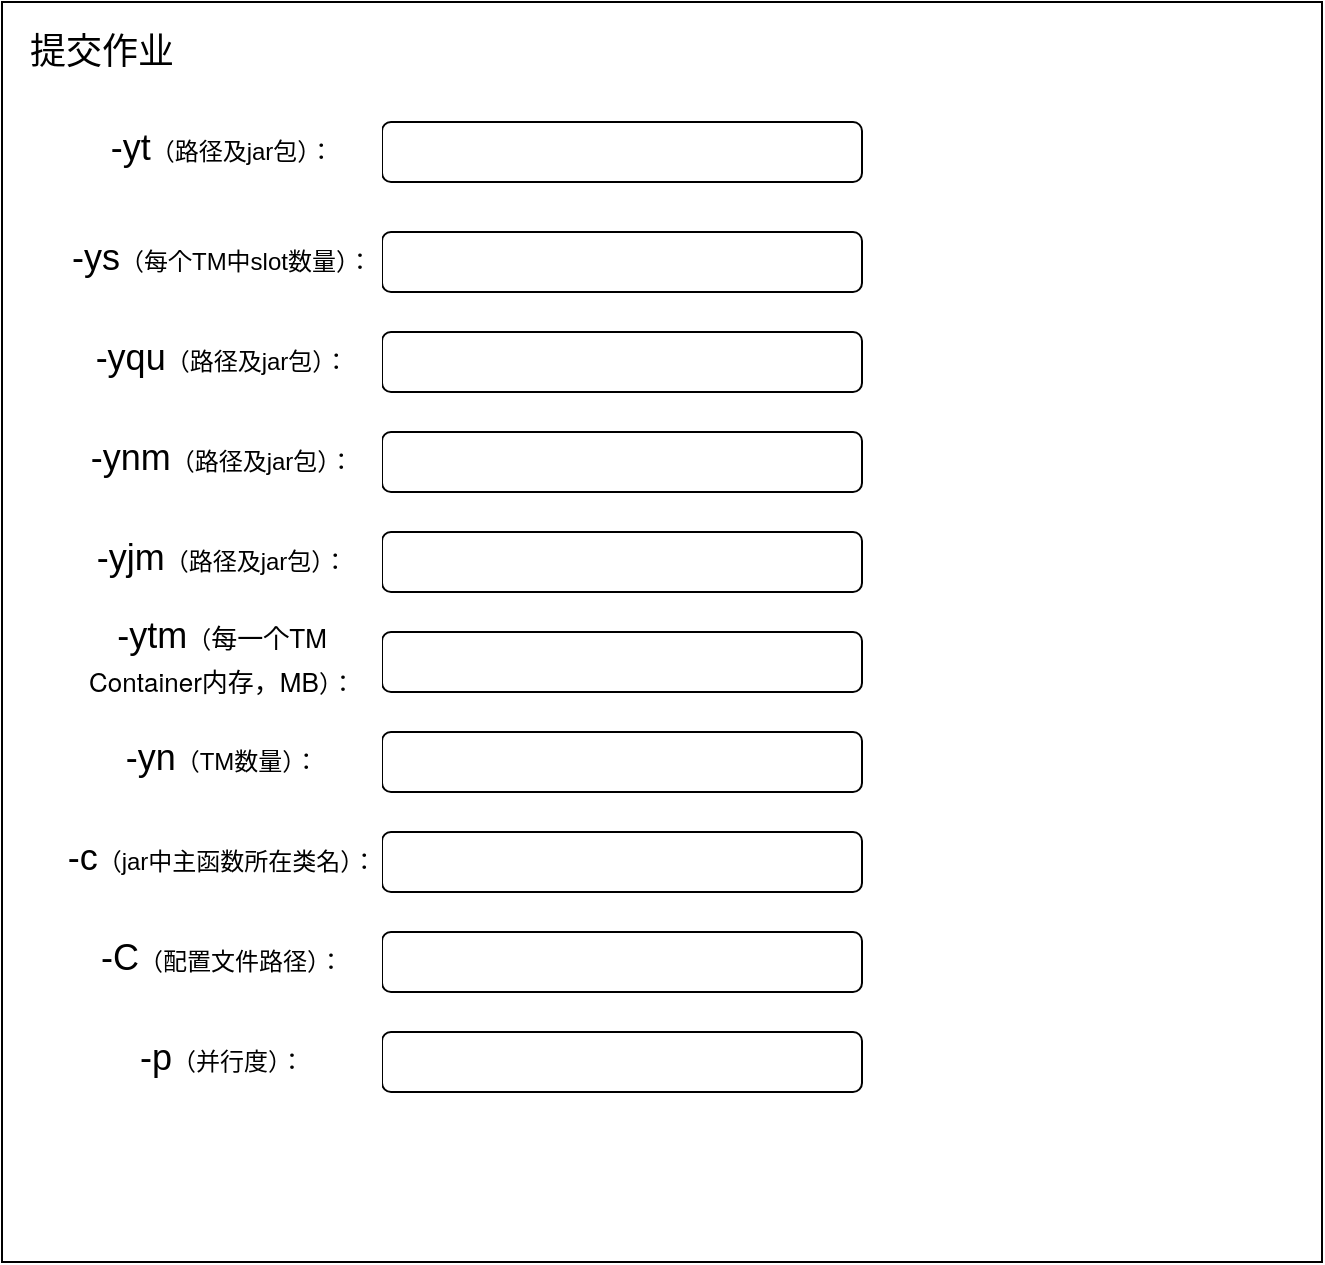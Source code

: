 <mxfile version="15.5.2" type="github">
  <diagram id="HRoFPdvYV1PzxjOj2xbK" name="Page-1">
    <mxGraphModel dx="946" dy="612" grid="1" gridSize="10" guides="1" tooltips="1" connect="1" arrows="1" fold="1" page="1" pageScale="1" pageWidth="827" pageHeight="1169" math="0" shadow="0">
      <root>
        <mxCell id="0" />
        <mxCell id="1" parent="0" />
        <mxCell id="Qc6O-j1226_PHLVo18gN-1" value="" style="rounded=0;whiteSpace=wrap;html=1;" vertex="1" parent="1">
          <mxGeometry x="80" y="80" width="660" height="630" as="geometry" />
        </mxCell>
        <mxCell id="Qc6O-j1226_PHLVo18gN-2" value="&lt;font style=&quot;font-size: 18px&quot;&gt;提交作业&lt;/font&gt;" style="rounded=0;whiteSpace=wrap;html=1;strokeColor=none;" vertex="1" parent="1">
          <mxGeometry x="90" y="90" width="80" height="30" as="geometry" />
        </mxCell>
        <mxCell id="Qc6O-j1226_PHLVo18gN-3" value="" style="rounded=1;whiteSpace=wrap;html=1;fontSize=18;strokeColor=default;" vertex="1" parent="1">
          <mxGeometry x="270" y="140" width="240" height="30" as="geometry" />
        </mxCell>
        <mxCell id="Qc6O-j1226_PHLVo18gN-4" value="-yt&lt;font style=&quot;font-size: 12px&quot;&gt;（路径及jar包）：&lt;/font&gt;" style="rounded=0;whiteSpace=wrap;html=1;fontSize=18;strokeColor=none;" vertex="1" parent="1">
          <mxGeometry x="110" y="135" width="160" height="35" as="geometry" />
        </mxCell>
        <mxCell id="Qc6O-j1226_PHLVo18gN-5" value="" style="rounded=1;whiteSpace=wrap;html=1;fontSize=18;strokeColor=default;" vertex="1" parent="1">
          <mxGeometry x="270" y="195" width="240" height="30" as="geometry" />
        </mxCell>
        <mxCell id="Qc6O-j1226_PHLVo18gN-6" value="-ys&lt;font style=&quot;font-size: 12px&quot;&gt;（每个TM中slot数量）：&lt;/font&gt;" style="rounded=0;whiteSpace=wrap;html=1;fontSize=18;strokeColor=none;" vertex="1" parent="1">
          <mxGeometry x="110" y="190" width="160" height="35" as="geometry" />
        </mxCell>
        <mxCell id="Qc6O-j1226_PHLVo18gN-7" value="" style="rounded=1;whiteSpace=wrap;html=1;fontSize=18;strokeColor=default;" vertex="1" parent="1">
          <mxGeometry x="270" y="245" width="240" height="30" as="geometry" />
        </mxCell>
        <mxCell id="Qc6O-j1226_PHLVo18gN-8" value="-yqu&lt;font style=&quot;font-size: 12px&quot;&gt;（路径及jar包）：&lt;/font&gt;" style="rounded=0;whiteSpace=wrap;html=1;fontSize=18;strokeColor=none;" vertex="1" parent="1">
          <mxGeometry x="110" y="240" width="160" height="35" as="geometry" />
        </mxCell>
        <mxCell id="Qc6O-j1226_PHLVo18gN-9" value="" style="rounded=1;whiteSpace=wrap;html=1;fontSize=18;strokeColor=default;" vertex="1" parent="1">
          <mxGeometry x="270" y="295" width="240" height="30" as="geometry" />
        </mxCell>
        <mxCell id="Qc6O-j1226_PHLVo18gN-10" value="-ynm&lt;font style=&quot;font-size: 12px&quot;&gt;（路径及jar包）：&lt;/font&gt;" style="rounded=0;whiteSpace=wrap;html=1;fontSize=18;strokeColor=none;" vertex="1" parent="1">
          <mxGeometry x="110" y="290" width="160" height="35" as="geometry" />
        </mxCell>
        <mxCell id="Qc6O-j1226_PHLVo18gN-11" value="" style="rounded=1;whiteSpace=wrap;html=1;fontSize=18;strokeColor=default;" vertex="1" parent="1">
          <mxGeometry x="270" y="345" width="240" height="30" as="geometry" />
        </mxCell>
        <mxCell id="Qc6O-j1226_PHLVo18gN-12" value="-yjm&lt;font style=&quot;font-size: 12px&quot;&gt;（路径及jar包）：&lt;/font&gt;" style="rounded=0;whiteSpace=wrap;html=1;fontSize=18;strokeColor=none;" vertex="1" parent="1">
          <mxGeometry x="110" y="340" width="160" height="35" as="geometry" />
        </mxCell>
        <mxCell id="Qc6O-j1226_PHLVo18gN-13" value="" style="rounded=1;whiteSpace=wrap;html=1;fontSize=18;strokeColor=default;" vertex="1" parent="1">
          <mxGeometry x="270" y="395" width="240" height="30" as="geometry" />
        </mxCell>
        <mxCell id="Qc6O-j1226_PHLVo18gN-14" value="-ytm&lt;font style=&quot;font-size: 12px&quot;&gt;（&lt;span style=&quot;font-size: 13px ; font-stretch: normal ; line-height: normal ; font-family: &amp;#34;pingfang sc&amp;#34;&quot;&gt;每一个&lt;/span&gt;&lt;span style=&quot;font-family: &amp;#34;helvetica neue&amp;#34; ; font-size: 13px&quot;&gt;TM Container&lt;/span&gt;&lt;span style=&quot;font-size: 13px ; font-stretch: normal ; line-height: normal ; font-family: &amp;#34;pingfang sc&amp;#34;&quot;&gt;内存，&lt;/span&gt;&lt;span style=&quot;font-family: &amp;#34;helvetica neue&amp;#34; ; font-size: 13px&quot;&gt;MB&lt;/span&gt;）：&lt;br&gt;&lt;/font&gt;" style="rounded=0;whiteSpace=wrap;html=1;fontSize=18;strokeColor=none;" vertex="1" parent="1">
          <mxGeometry x="110" y="390" width="160" height="35" as="geometry" />
        </mxCell>
        <mxCell id="Qc6O-j1226_PHLVo18gN-15" value="" style="rounded=1;whiteSpace=wrap;html=1;fontSize=18;strokeColor=default;" vertex="1" parent="1">
          <mxGeometry x="270" y="445" width="240" height="30" as="geometry" />
        </mxCell>
        <mxCell id="Qc6O-j1226_PHLVo18gN-16" value="-yn&lt;font style=&quot;font-size: 12px&quot;&gt;（TM数量）：&lt;/font&gt;" style="rounded=0;whiteSpace=wrap;html=1;fontSize=18;strokeColor=none;" vertex="1" parent="1">
          <mxGeometry x="110" y="440" width="160" height="35" as="geometry" />
        </mxCell>
        <mxCell id="Qc6O-j1226_PHLVo18gN-17" value="" style="rounded=1;whiteSpace=wrap;html=1;fontSize=18;strokeColor=default;" vertex="1" parent="1">
          <mxGeometry x="270" y="495" width="240" height="30" as="geometry" />
        </mxCell>
        <mxCell id="Qc6O-j1226_PHLVo18gN-18" value="-c&lt;font style=&quot;font-size: 12px&quot;&gt;（jar中主函数所在类名）：&lt;/font&gt;" style="rounded=0;whiteSpace=wrap;html=1;fontSize=18;strokeColor=none;" vertex="1" parent="1">
          <mxGeometry x="110" y="490" width="160" height="35" as="geometry" />
        </mxCell>
        <mxCell id="Qc6O-j1226_PHLVo18gN-19" value="" style="rounded=1;whiteSpace=wrap;html=1;fontSize=18;strokeColor=default;" vertex="1" parent="1">
          <mxGeometry x="270" y="545" width="240" height="30" as="geometry" />
        </mxCell>
        <mxCell id="Qc6O-j1226_PHLVo18gN-20" value="-C&lt;font style=&quot;font-size: 12px&quot;&gt;（配置文件路径）：&lt;/font&gt;" style="rounded=0;whiteSpace=wrap;html=1;fontSize=18;strokeColor=none;" vertex="1" parent="1">
          <mxGeometry x="110" y="540" width="160" height="35" as="geometry" />
        </mxCell>
        <mxCell id="Qc6O-j1226_PHLVo18gN-21" value="" style="rounded=1;whiteSpace=wrap;html=1;fontSize=18;strokeColor=default;" vertex="1" parent="1">
          <mxGeometry x="270" y="595" width="240" height="30" as="geometry" />
        </mxCell>
        <mxCell id="Qc6O-j1226_PHLVo18gN-22" value="-p&lt;font style=&quot;font-size: 12px&quot;&gt;（并行度）：&lt;/font&gt;" style="rounded=0;whiteSpace=wrap;html=1;fontSize=18;strokeColor=none;" vertex="1" parent="1">
          <mxGeometry x="110" y="590" width="160" height="35" as="geometry" />
        </mxCell>
      </root>
    </mxGraphModel>
  </diagram>
</mxfile>
